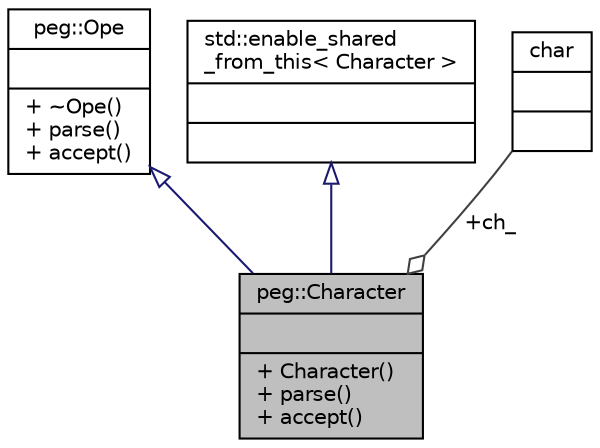digraph "peg::Character"
{
 // LATEX_PDF_SIZE
  edge [fontname="Helvetica",fontsize="10",labelfontname="Helvetica",labelfontsize="10"];
  node [fontname="Helvetica",fontsize="10",shape=record];
  Node1 [label="{peg::Character\n||+ Character()\l+ parse()\l+ accept()\l}",height=0.2,width=0.4,color="black", fillcolor="grey75", style="filled", fontcolor="black",tooltip=" "];
  Node2 -> Node1 [dir="back",color="midnightblue",fontsize="10",style="solid",arrowtail="onormal"];
  Node2 [label="{peg::Ope\n||+ ~Ope()\l+ parse()\l+ accept()\l}",height=0.2,width=0.4,color="black", fillcolor="white", style="filled",URL="$classpeg_1_1Ope.html",tooltip=" "];
  Node3 -> Node1 [dir="back",color="midnightblue",fontsize="10",style="solid",arrowtail="onormal"];
  Node3 [label="{std::enable_shared\l_from_this\< Character \>\n||}",height=0.2,width=0.4,color="black", fillcolor="white", style="filled",tooltip=" "];
  Node4 -> Node1 [color="grey25",fontsize="10",style="solid",label=" +ch_" ,arrowhead="odiamond"];
  Node4 [label="{char\n||}",height=0.2,width=0.4,color="black", fillcolor="white", style="filled",tooltip=" "];
}

